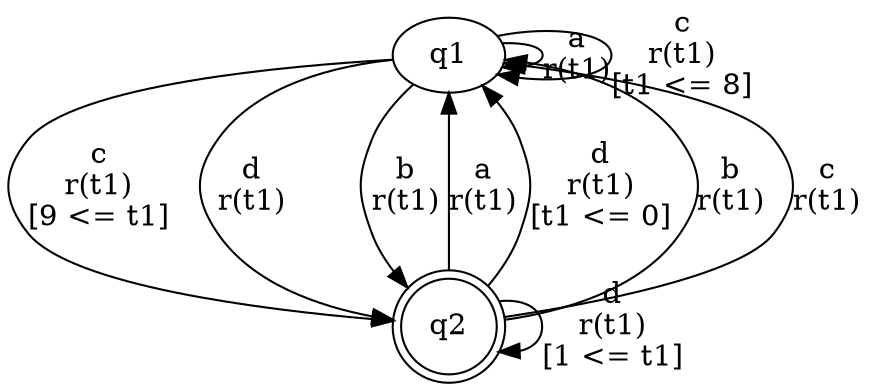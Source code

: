 digraph "tests_1/test15/solution500/solution" {
	q1[label=q1]
	q2[label=q2 shape=doublecircle]
	q1 -> q2[label="c\nr(t1)\n[9 <= t1]"]
	q2 -> q1[label="a\nr(t1)\n"]
	q2 -> q1[label="d\nr(t1)\n[t1 <= 0]"]
	q2 -> q1[label="b\nr(t1)\n"]
	q2 -> q2[label="d\nr(t1)\n[1 <= t1]"]
	q2 -> q1[label="c\nr(t1)\n"]
	q1 -> q1[label="a\nr(t1)\n"]
	q1 -> q2[label="d\nr(t1)\n"]
	q1 -> q2[label="b\nr(t1)\n"]
	q1 -> q1[label="c\nr(t1)\n[t1 <= 8]"]
}
